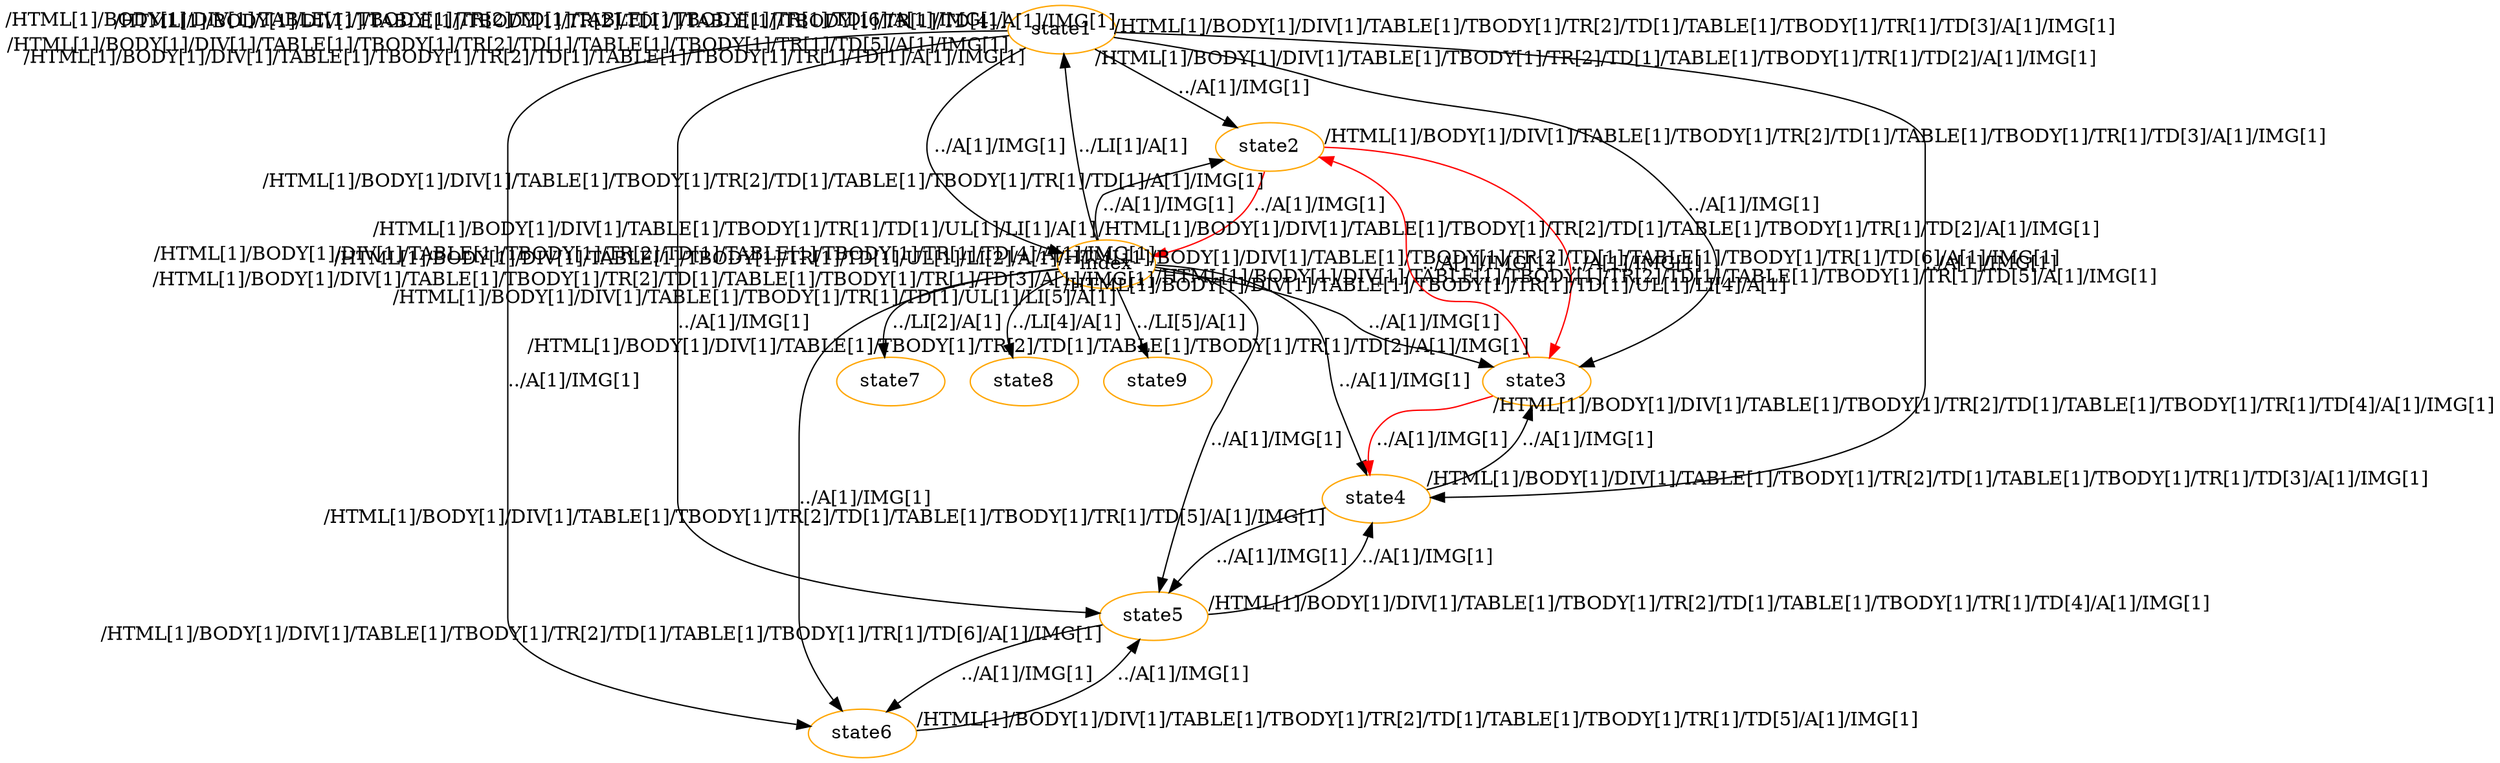 digraph G {
  1 [ label="state1" color="orange" ];
  2 [ label="state2" color="orange" ];
  3 [ label="index" color="orange" ];
  4 [ label="state3" color="orange" ];
  5 [ label="state4" color="orange" ];
  6 [ label="state5" color="orange" ];
  7 [ label="state6" color="orange" ];
  8 [ label="state7" color="orange" ];
  9 [ label="state8" color="orange" ];
  10 [ label="state9" color="orange" ];
  3 -> 1 [ label="../LI[1]/A[1]" taillabel="/HTML[1]/BODY[1]/DIV[1]/TABLE[1]/TBODY[1]/TR[1]/TD[1]/UL[1]/LI[1]/A[1]" ];
  1 -> 3 [ label="../A[1]/IMG[1]" taillabel="/HTML[1]/BODY[1]/DIV[1]/TABLE[1]/TBODY[1]/TR[2]/TD[1]/TABLE[1]/TBODY[1]/TR[1]/TD[1]/A[1]/IMG[1]" ];
  1 -> 2 [ label="../A[1]/IMG[1]" taillabel="/HTML[1]/BODY[1]/DIV[1]/TABLE[1]/TBODY[1]/TR[2]/TD[1]/TABLE[1]/TBODY[1]/TR[1]/TD[2]/A[1]/IMG[1]" ];
  2 -> 3 [ label="../A[1]/IMG[1]" color="red" taillabel="/HTML[1]/BODY[1]/DIV[1]/TABLE[1]/TBODY[1]/TR[2]/TD[1]/TABLE[1]/TBODY[1]/TR[1]/TD[1]/A[1]/IMG[1]" ];
  2 -> 4 [ label="../A[1]/IMG[1]" color="red" taillabel="/HTML[1]/BODY[1]/DIV[1]/TABLE[1]/TBODY[1]/TR[2]/TD[1]/TABLE[1]/TBODY[1]/TR[1]/TD[3]/A[1]/IMG[1]" ];
  4 -> 2 [ label="../A[1]/IMG[1]" color="red" taillabel="/HTML[1]/BODY[1]/DIV[1]/TABLE[1]/TBODY[1]/TR[2]/TD[1]/TABLE[1]/TBODY[1]/TR[1]/TD[2]/A[1]/IMG[1]" ];
  4 -> 5 [ label="../A[1]/IMG[1]" color="red" taillabel="/HTML[1]/BODY[1]/DIV[1]/TABLE[1]/TBODY[1]/TR[2]/TD[1]/TABLE[1]/TBODY[1]/TR[1]/TD[4]/A[1]/IMG[1]" ];
  5 -> 4 [ label="../A[1]/IMG[1]" taillabel="/HTML[1]/BODY[1]/DIV[1]/TABLE[1]/TBODY[1]/TR[2]/TD[1]/TABLE[1]/TBODY[1]/TR[1]/TD[3]/A[1]/IMG[1]" ];
  5 -> 6 [ label="../A[1]/IMG[1]" taillabel="/HTML[1]/BODY[1]/DIV[1]/TABLE[1]/TBODY[1]/TR[2]/TD[1]/TABLE[1]/TBODY[1]/TR[1]/TD[5]/A[1]/IMG[1]" ];
  6 -> 5 [ label="../A[1]/IMG[1]" taillabel="/HTML[1]/BODY[1]/DIV[1]/TABLE[1]/TBODY[1]/TR[2]/TD[1]/TABLE[1]/TBODY[1]/TR[1]/TD[4]/A[1]/IMG[1]" ];
  6 -> 7 [ label="../A[1]/IMG[1]" taillabel="/HTML[1]/BODY[1]/DIV[1]/TABLE[1]/TBODY[1]/TR[2]/TD[1]/TABLE[1]/TBODY[1]/TR[1]/TD[6]/A[1]/IMG[1]" ];
  7 -> 6 [ label="../A[1]/IMG[1]" taillabel="/HTML[1]/BODY[1]/DIV[1]/TABLE[1]/TBODY[1]/TR[2]/TD[1]/TABLE[1]/TBODY[1]/TR[1]/TD[5]/A[1]/IMG[1]" ];
  1 -> 4 [ label="../A[1]/IMG[1]" taillabel="/HTML[1]/BODY[1]/DIV[1]/TABLE[1]/TBODY[1]/TR[2]/TD[1]/TABLE[1]/TBODY[1]/TR[1]/TD[3]/A[1]/IMG[1]" ];
  1 -> 5 [ label="../A[1]/IMG[1]" taillabel="/HTML[1]/BODY[1]/DIV[1]/TABLE[1]/TBODY[1]/TR[2]/TD[1]/TABLE[1]/TBODY[1]/TR[1]/TD[4]/A[1]/IMG[1]" ];
  1 -> 6 [ label="../A[1]/IMG[1]" taillabel="/HTML[1]/BODY[1]/DIV[1]/TABLE[1]/TBODY[1]/TR[2]/TD[1]/TABLE[1]/TBODY[1]/TR[1]/TD[5]/A[1]/IMG[1]" ];
  1 -> 7 [ label="../A[1]/IMG[1]" taillabel="/HTML[1]/BODY[1]/DIV[1]/TABLE[1]/TBODY[1]/TR[2]/TD[1]/TABLE[1]/TBODY[1]/TR[1]/TD[6]/A[1]/IMG[1]" ];
  3 -> 8 [ label="../LI[2]/A[1]" taillabel="/HTML[1]/BODY[1]/DIV[1]/TABLE[1]/TBODY[1]/TR[1]/TD[1]/UL[1]/LI[2]/A[1]" ];
  3 -> 9 [ label="../LI[4]/A[1]" taillabel="/HTML[1]/BODY[1]/DIV[1]/TABLE[1]/TBODY[1]/TR[1]/TD[1]/UL[1]/LI[4]/A[1]" ];
  3 -> 10 [ label="../LI[5]/A[1]" taillabel="/HTML[1]/BODY[1]/DIV[1]/TABLE[1]/TBODY[1]/TR[1]/TD[1]/UL[1]/LI[5]/A[1]" ];
  3 -> 2 [ label="../A[1]/IMG[1]" taillabel="/HTML[1]/BODY[1]/DIV[1]/TABLE[1]/TBODY[1]/TR[2]/TD[1]/TABLE[1]/TBODY[1]/TR[1]/TD[2]/A[1]/IMG[1]" ];
  3 -> 4 [ label="../A[1]/IMG[1]" taillabel="/HTML[1]/BODY[1]/DIV[1]/TABLE[1]/TBODY[1]/TR[2]/TD[1]/TABLE[1]/TBODY[1]/TR[1]/TD[3]/A[1]/IMG[1]" ];
  3 -> 5 [ label="../A[1]/IMG[1]" taillabel="/HTML[1]/BODY[1]/DIV[1]/TABLE[1]/TBODY[1]/TR[2]/TD[1]/TABLE[1]/TBODY[1]/TR[1]/TD[4]/A[1]/IMG[1]" ];
  3 -> 6 [ label="../A[1]/IMG[1]" taillabel="/HTML[1]/BODY[1]/DIV[1]/TABLE[1]/TBODY[1]/TR[2]/TD[1]/TABLE[1]/TBODY[1]/TR[1]/TD[5]/A[1]/IMG[1]" ];
  3 -> 7 [ label="../A[1]/IMG[1]" taillabel="/HTML[1]/BODY[1]/DIV[1]/TABLE[1]/TBODY[1]/TR[2]/TD[1]/TABLE[1]/TBODY[1]/TR[1]/TD[6]/A[1]/IMG[1]" ];
}
